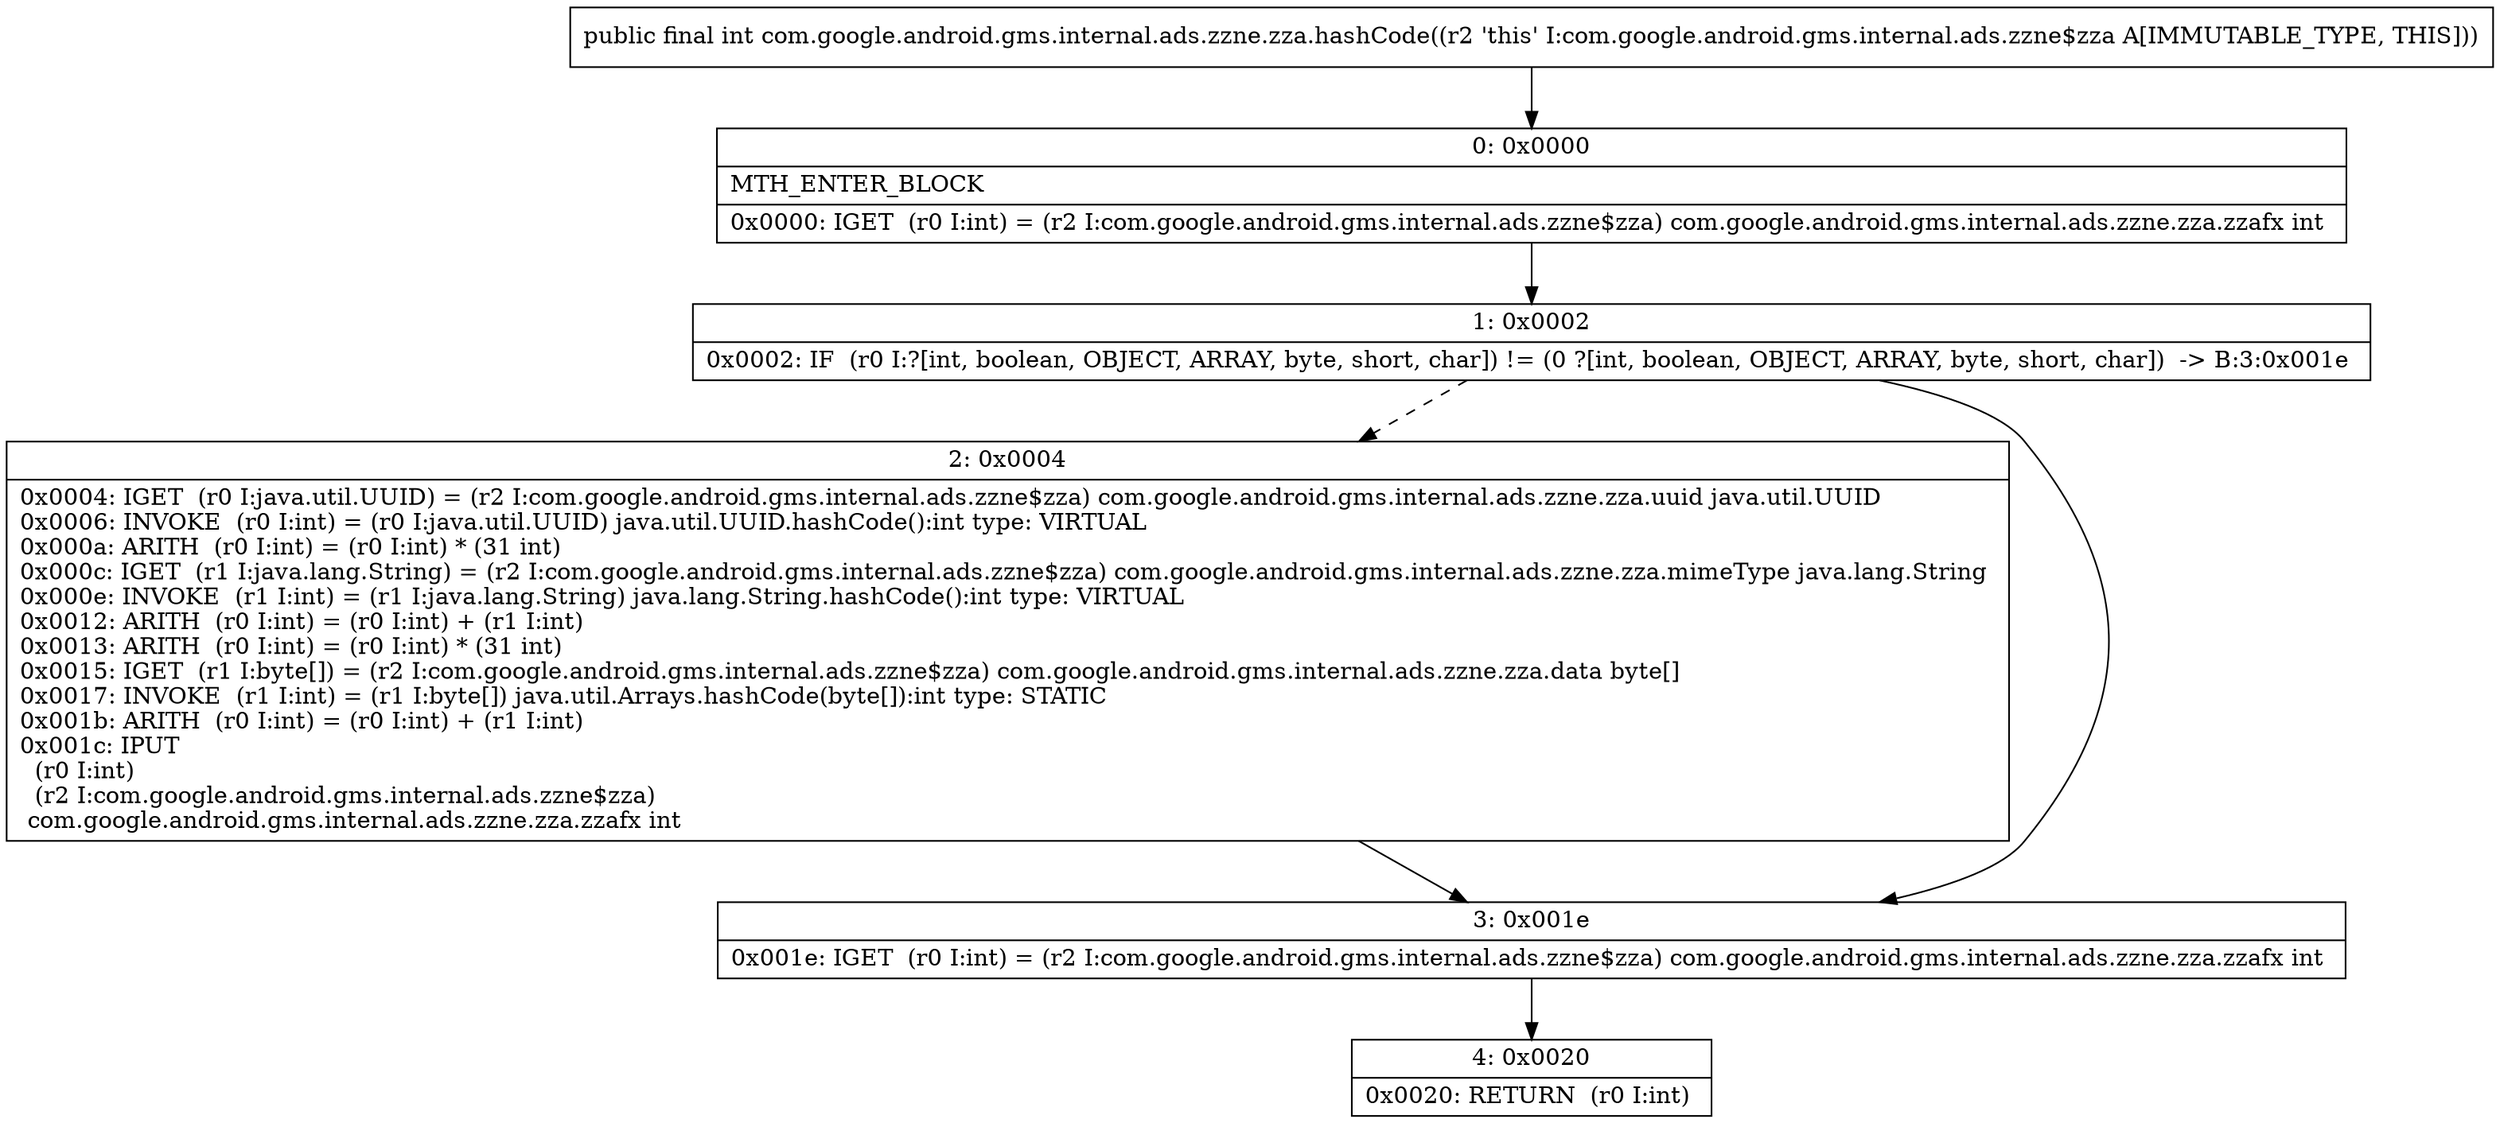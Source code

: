 digraph "CFG forcom.google.android.gms.internal.ads.zzne.zza.hashCode()I" {
Node_0 [shape=record,label="{0\:\ 0x0000|MTH_ENTER_BLOCK\l|0x0000: IGET  (r0 I:int) = (r2 I:com.google.android.gms.internal.ads.zzne$zza) com.google.android.gms.internal.ads.zzne.zza.zzafx int \l}"];
Node_1 [shape=record,label="{1\:\ 0x0002|0x0002: IF  (r0 I:?[int, boolean, OBJECT, ARRAY, byte, short, char]) != (0 ?[int, boolean, OBJECT, ARRAY, byte, short, char])  \-\> B:3:0x001e \l}"];
Node_2 [shape=record,label="{2\:\ 0x0004|0x0004: IGET  (r0 I:java.util.UUID) = (r2 I:com.google.android.gms.internal.ads.zzne$zza) com.google.android.gms.internal.ads.zzne.zza.uuid java.util.UUID \l0x0006: INVOKE  (r0 I:int) = (r0 I:java.util.UUID) java.util.UUID.hashCode():int type: VIRTUAL \l0x000a: ARITH  (r0 I:int) = (r0 I:int) * (31 int) \l0x000c: IGET  (r1 I:java.lang.String) = (r2 I:com.google.android.gms.internal.ads.zzne$zza) com.google.android.gms.internal.ads.zzne.zza.mimeType java.lang.String \l0x000e: INVOKE  (r1 I:int) = (r1 I:java.lang.String) java.lang.String.hashCode():int type: VIRTUAL \l0x0012: ARITH  (r0 I:int) = (r0 I:int) + (r1 I:int) \l0x0013: ARITH  (r0 I:int) = (r0 I:int) * (31 int) \l0x0015: IGET  (r1 I:byte[]) = (r2 I:com.google.android.gms.internal.ads.zzne$zza) com.google.android.gms.internal.ads.zzne.zza.data byte[] \l0x0017: INVOKE  (r1 I:int) = (r1 I:byte[]) java.util.Arrays.hashCode(byte[]):int type: STATIC \l0x001b: ARITH  (r0 I:int) = (r0 I:int) + (r1 I:int) \l0x001c: IPUT  \l  (r0 I:int)\l  (r2 I:com.google.android.gms.internal.ads.zzne$zza)\l com.google.android.gms.internal.ads.zzne.zza.zzafx int \l}"];
Node_3 [shape=record,label="{3\:\ 0x001e|0x001e: IGET  (r0 I:int) = (r2 I:com.google.android.gms.internal.ads.zzne$zza) com.google.android.gms.internal.ads.zzne.zza.zzafx int \l}"];
Node_4 [shape=record,label="{4\:\ 0x0020|0x0020: RETURN  (r0 I:int) \l}"];
MethodNode[shape=record,label="{public final int com.google.android.gms.internal.ads.zzne.zza.hashCode((r2 'this' I:com.google.android.gms.internal.ads.zzne$zza A[IMMUTABLE_TYPE, THIS])) }"];
MethodNode -> Node_0;
Node_0 -> Node_1;
Node_1 -> Node_2[style=dashed];
Node_1 -> Node_3;
Node_2 -> Node_3;
Node_3 -> Node_4;
}

